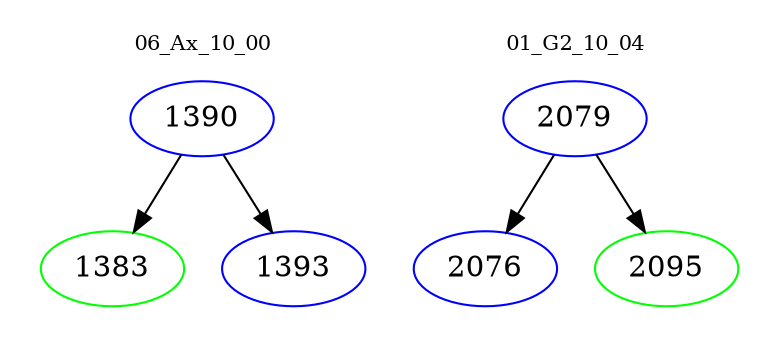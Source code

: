 digraph{
subgraph cluster_0 {
color = white
label = "06_Ax_10_00";
fontsize=10;
T0_1390 [label="1390", color="blue"]
T0_1390 -> T0_1383 [color="black"]
T0_1383 [label="1383", color="green"]
T0_1390 -> T0_1393 [color="black"]
T0_1393 [label="1393", color="blue"]
}
subgraph cluster_1 {
color = white
label = "01_G2_10_04";
fontsize=10;
T1_2079 [label="2079", color="blue"]
T1_2079 -> T1_2076 [color="black"]
T1_2076 [label="2076", color="blue"]
T1_2079 -> T1_2095 [color="black"]
T1_2095 [label="2095", color="green"]
}
}
